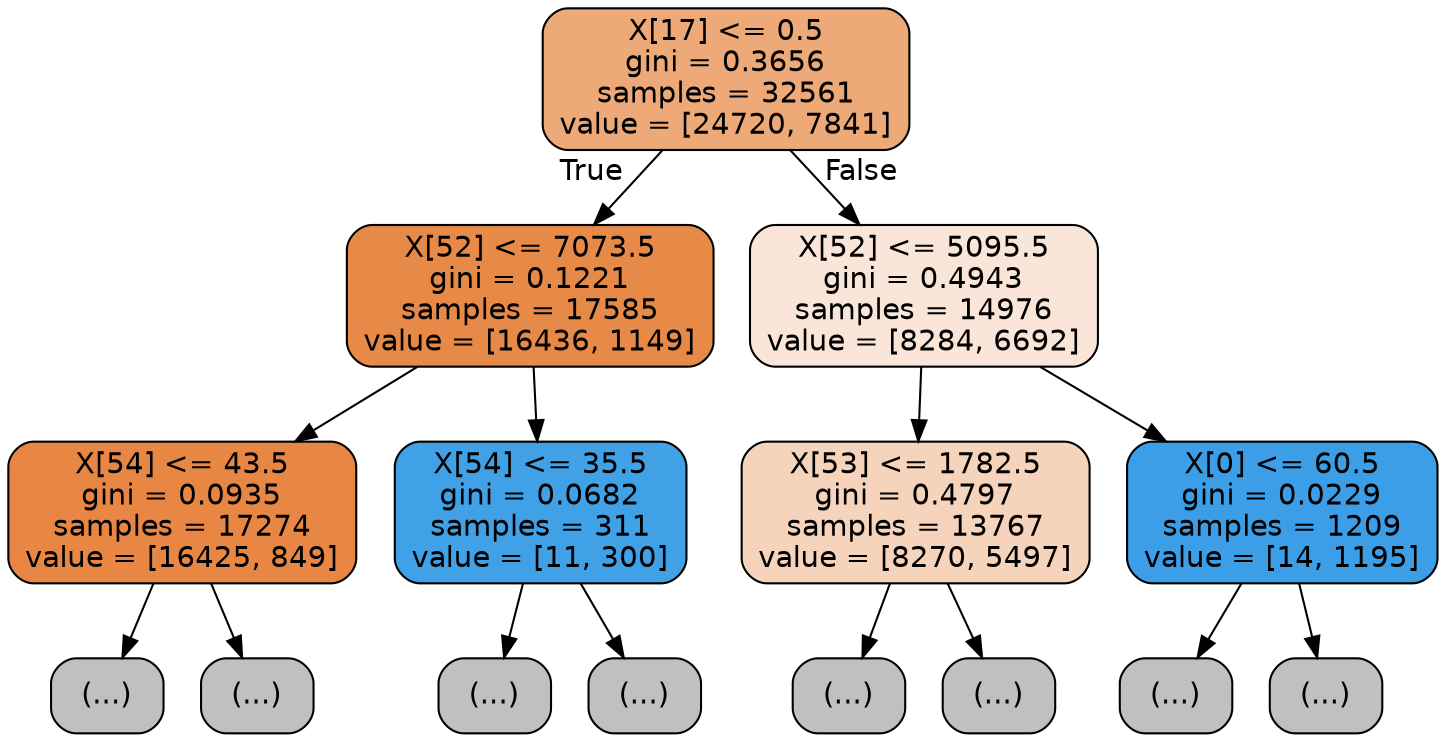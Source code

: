 digraph Tree {
node [shape=box, style="filled, rounded", color="black", fontname=helvetica] ;
edge [fontname=helvetica] ;
0 [label="X[17] <= 0.5\ngini = 0.3656\nsamples = 32561\nvalue = [24720, 7841]", fillcolor="#e58139ae"] ;
1 [label="X[52] <= 7073.5\ngini = 0.1221\nsamples = 17585\nvalue = [16436, 1149]", fillcolor="#e58139ed"] ;
0 -> 1 [labeldistance=2.5, labelangle=45, headlabel="True"] ;
2 [label="X[54] <= 43.5\ngini = 0.0935\nsamples = 17274\nvalue = [16425, 849]", fillcolor="#e58139f2"] ;
1 -> 2 ;
3 [label="(...)", fillcolor="#C0C0C0"] ;
2 -> 3 ;
56 [label="(...)", fillcolor="#C0C0C0"] ;
2 -> 56 ;
123 [label="X[54] <= 35.5\ngini = 0.0682\nsamples = 311\nvalue = [11, 300]", fillcolor="#399de5f6"] ;
1 -> 123 ;
124 [label="(...)", fillcolor="#C0C0C0"] ;
123 -> 124 ;
125 [label="(...)", fillcolor="#C0C0C0"] ;
123 -> 125 ;
130 [label="X[52] <= 5095.5\ngini = 0.4943\nsamples = 14976\nvalue = [8284, 6692]", fillcolor="#e5813931"] ;
0 -> 130 [labeldistance=2.5, labelangle=-45, headlabel="False"] ;
131 [label="X[53] <= 1782.5\ngini = 0.4797\nsamples = 13767\nvalue = [8270, 5497]", fillcolor="#e5813956"] ;
130 -> 131 ;
132 [label="(...)", fillcolor="#C0C0C0"] ;
131 -> 132 ;
247 [label="(...)", fillcolor="#C0C0C0"] ;
131 -> 247 ;
272 [label="X[0] <= 60.5\ngini = 0.0229\nsamples = 1209\nvalue = [14, 1195]", fillcolor="#399de5fc"] ;
130 -> 272 ;
273 [label="(...)", fillcolor="#C0C0C0"] ;
272 -> 273 ;
276 [label="(...)", fillcolor="#C0C0C0"] ;
272 -> 276 ;
}